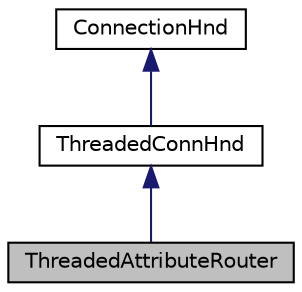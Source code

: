 digraph "ThreadedAttributeRouter"
{
 // LATEX_PDF_SIZE
  edge [fontname="Helvetica",fontsize="10",labelfontname="Helvetica",labelfontsize="10"];
  node [fontname="Helvetica",fontsize="10",shape=record];
  Node1 [label="ThreadedAttributeRouter",height=0.2,width=0.4,color="black", fillcolor="grey75", style="filled", fontcolor="black",tooltip="Listens for incoming packets on it's own thread. Extend this class and add annotations to dictate beh..."];
  Node2 -> Node1 [dir="back",color="midnightblue",fontsize="10",style="solid",fontname="Helvetica"];
  Node2 [label="ThreadedConnHnd",height=0.2,width=0.4,color="black", fillcolor="white", style="filled",URL="$classThreadedConnHnd.html",tooltip="Implementation of ConnectionHnd that listens for incomming communication on a dedicated thread."];
  Node3 -> Node2 [dir="back",color="midnightblue",fontsize="10",style="solid",fontname="Helvetica"];
  Node3 [label="ConnectionHnd",height=0.2,width=0.4,color="black", fillcolor="white", style="filled",URL="$interfaceConnectionHnd.html",tooltip="Any class that the server invokes upon connection must implement this interface. The server will call..."];
}

